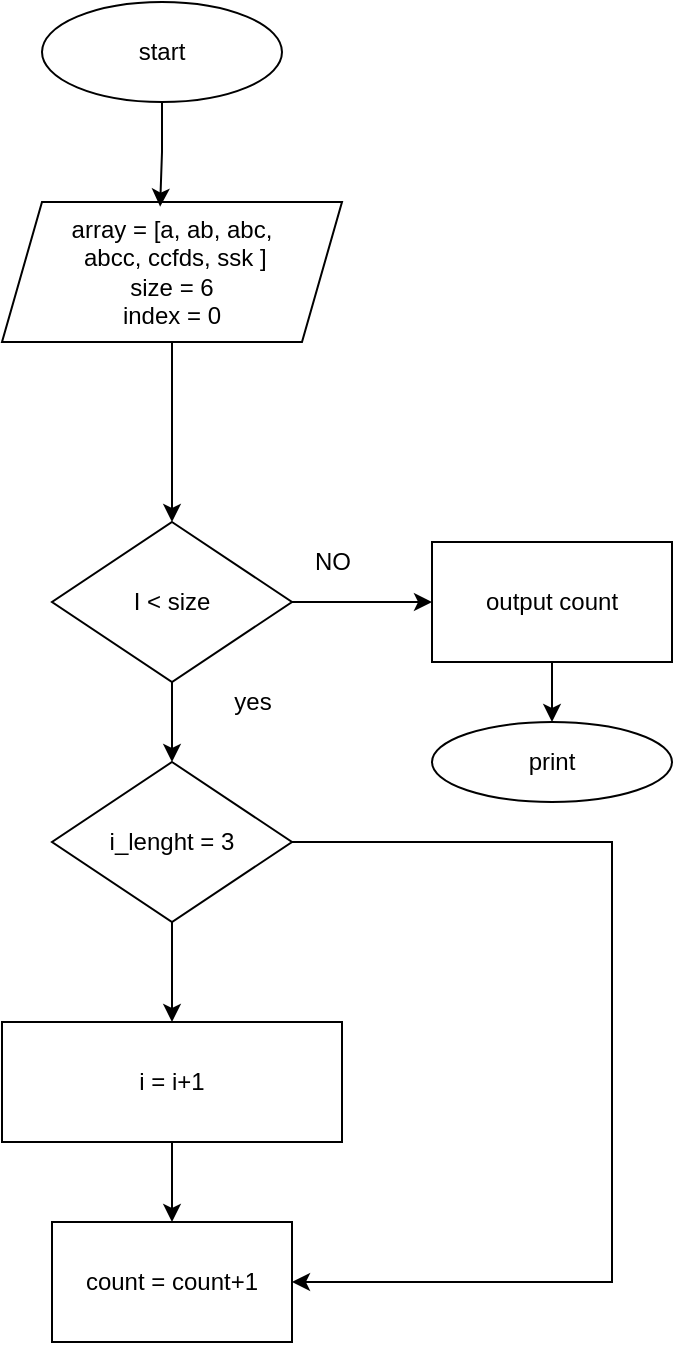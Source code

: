<mxfile version="15.7.3" type="device"><diagram id="C5RBs43oDa-KdzZeNtuy" name="Page-1"><mxGraphModel dx="1102" dy="905" grid="1" gridSize="10" guides="1" tooltips="1" connect="1" arrows="1" fold="1" page="1" pageScale="1" pageWidth="827" pageHeight="1169" math="0" shadow="0"><root><mxCell id="WIyWlLk6GJQsqaUBKTNV-0"/><mxCell id="WIyWlLk6GJQsqaUBKTNV-1" parent="WIyWlLk6GJQsqaUBKTNV-0"/><mxCell id="HMOp-HbrDqszVWRVHqOL-3" style="edgeStyle=orthogonalEdgeStyle;rounded=0;orthogonalLoop=1;jettySize=auto;html=1;exitX=0.5;exitY=1;exitDx=0;exitDy=0;entryX=0.5;entryY=0;entryDx=0;entryDy=0;" parent="WIyWlLk6GJQsqaUBKTNV-1" source="euW1eD9dbB9RveLfnbvh-2" target="euW1eD9dbB9RveLfnbvh-7" edge="1"><mxGeometry relative="1" as="geometry"/></mxCell><mxCell id="euW1eD9dbB9RveLfnbvh-2" value="array = [a, ab, abc,&lt;br&gt;&amp;nbsp;abcc, ccfds, ssk ]&lt;br&gt;size = 6&lt;br&gt;index = 0" style="shape=parallelogram;perimeter=parallelogramPerimeter;whiteSpace=wrap;html=1;fixedSize=1;" parent="WIyWlLk6GJQsqaUBKTNV-1" vertex="1"><mxGeometry x="125" y="100" width="170" height="70" as="geometry"/></mxCell><mxCell id="euW1eD9dbB9RveLfnbvh-6" style="edgeStyle=orthogonalEdgeStyle;rounded=0;orthogonalLoop=1;jettySize=auto;html=1;exitX=1;exitY=0.5;exitDx=0;exitDy=0;" parent="WIyWlLk6GJQsqaUBKTNV-1" source="euW1eD9dbB9RveLfnbvh-7" target="euW1eD9dbB9RveLfnbvh-12" edge="1"><mxGeometry relative="1" as="geometry"><mxPoint x="330" y="300" as="targetPoint"/></mxGeometry></mxCell><mxCell id="RyOCGKQj-yfsoLUKbzoP-0" style="edgeStyle=orthogonalEdgeStyle;rounded=0;orthogonalLoop=1;jettySize=auto;html=1;exitX=0.5;exitY=1;exitDx=0;exitDy=0;entryX=0.5;entryY=0;entryDx=0;entryDy=0;" edge="1" parent="WIyWlLk6GJQsqaUBKTNV-1" source="euW1eD9dbB9RveLfnbvh-7" target="euW1eD9dbB9RveLfnbvh-17"><mxGeometry relative="1" as="geometry"/></mxCell><mxCell id="euW1eD9dbB9RveLfnbvh-7" value="I &amp;lt; size" style="rhombus;whiteSpace=wrap;html=1;" parent="WIyWlLk6GJQsqaUBKTNV-1" vertex="1"><mxGeometry x="150" y="260" width="120" height="80" as="geometry"/></mxCell><mxCell id="euW1eD9dbB9RveLfnbvh-8" style="edgeStyle=orthogonalEdgeStyle;rounded=0;orthogonalLoop=1;jettySize=auto;html=1;exitX=0.5;exitY=1;exitDx=0;exitDy=0;entryX=0.5;entryY=0;entryDx=0;entryDy=0;" parent="WIyWlLk6GJQsqaUBKTNV-1" source="euW1eD9dbB9RveLfnbvh-9" target="euW1eD9dbB9RveLfnbvh-10" edge="1"><mxGeometry relative="1" as="geometry"/></mxCell><mxCell id="euW1eD9dbB9RveLfnbvh-9" value="i = i+1" style="rounded=0;whiteSpace=wrap;html=1;" parent="WIyWlLk6GJQsqaUBKTNV-1" vertex="1"><mxGeometry x="125" y="510" width="170" height="60" as="geometry"/></mxCell><mxCell id="euW1eD9dbB9RveLfnbvh-10" value="count = count+1" style="rounded=0;whiteSpace=wrap;html=1;" parent="WIyWlLk6GJQsqaUBKTNV-1" vertex="1"><mxGeometry x="150" y="610" width="120" height="60" as="geometry"/></mxCell><mxCell id="euW1eD9dbB9RveLfnbvh-11" style="edgeStyle=orthogonalEdgeStyle;rounded=0;orthogonalLoop=1;jettySize=auto;html=1;exitX=0.5;exitY=1;exitDx=0;exitDy=0;" parent="WIyWlLk6GJQsqaUBKTNV-1" source="euW1eD9dbB9RveLfnbvh-12" target="euW1eD9dbB9RveLfnbvh-13" edge="1"><mxGeometry relative="1" as="geometry"><mxPoint x="400" y="400" as="targetPoint"/></mxGeometry></mxCell><mxCell id="euW1eD9dbB9RveLfnbvh-12" value="output count" style="rounded=0;whiteSpace=wrap;html=1;" parent="WIyWlLk6GJQsqaUBKTNV-1" vertex="1"><mxGeometry x="340" y="270" width="120" height="60" as="geometry"/></mxCell><mxCell id="euW1eD9dbB9RveLfnbvh-13" value="print" style="ellipse;whiteSpace=wrap;html=1;" parent="WIyWlLk6GJQsqaUBKTNV-1" vertex="1"><mxGeometry x="340" y="360" width="120" height="40" as="geometry"/></mxCell><mxCell id="euW1eD9dbB9RveLfnbvh-14" value="NO" style="text;html=1;align=center;verticalAlign=middle;resizable=0;points=[];autosize=1;strokeColor=none;fillColor=none;" parent="WIyWlLk6GJQsqaUBKTNV-1" vertex="1"><mxGeometry x="275" y="270" width="30" height="20" as="geometry"/></mxCell><mxCell id="euW1eD9dbB9RveLfnbvh-15" value="yes" style="text;html=1;align=center;verticalAlign=middle;resizable=0;points=[];autosize=1;strokeColor=none;fillColor=none;" parent="WIyWlLk6GJQsqaUBKTNV-1" vertex="1"><mxGeometry x="235" y="340" width="30" height="20" as="geometry"/></mxCell><mxCell id="euW1eD9dbB9RveLfnbvh-16" style="edgeStyle=orthogonalEdgeStyle;rounded=0;orthogonalLoop=1;jettySize=auto;html=1;exitX=1;exitY=0.5;exitDx=0;exitDy=0;entryX=1;entryY=0.5;entryDx=0;entryDy=0;" parent="WIyWlLk6GJQsqaUBKTNV-1" source="euW1eD9dbB9RveLfnbvh-17" target="euW1eD9dbB9RveLfnbvh-10" edge="1"><mxGeometry relative="1" as="geometry"><Array as="points"><mxPoint x="430" y="420"/><mxPoint x="430" y="640"/></Array></mxGeometry></mxCell><mxCell id="HMOp-HbrDqszVWRVHqOL-2" style="edgeStyle=orthogonalEdgeStyle;rounded=0;orthogonalLoop=1;jettySize=auto;html=1;exitX=0.5;exitY=1;exitDx=0;exitDy=0;entryX=0.465;entryY=0.033;entryDx=0;entryDy=0;entryPerimeter=0;" parent="WIyWlLk6GJQsqaUBKTNV-1" source="euW1eD9dbB9RveLfnbvh-18" target="euW1eD9dbB9RveLfnbvh-2" edge="1"><mxGeometry relative="1" as="geometry"/></mxCell><mxCell id="euW1eD9dbB9RveLfnbvh-18" value="start" style="ellipse;whiteSpace=wrap;html=1;" parent="WIyWlLk6GJQsqaUBKTNV-1" vertex="1"><mxGeometry x="145" width="120" height="50" as="geometry"/></mxCell><mxCell id="HMOp-HbrDqszVWRVHqOL-1" style="edgeStyle=orthogonalEdgeStyle;rounded=0;orthogonalLoop=1;jettySize=auto;html=1;exitX=0.5;exitY=1;exitDx=0;exitDy=0;entryX=0.5;entryY=0;entryDx=0;entryDy=0;" parent="WIyWlLk6GJQsqaUBKTNV-1" source="euW1eD9dbB9RveLfnbvh-17" target="euW1eD9dbB9RveLfnbvh-9" edge="1"><mxGeometry relative="1" as="geometry"/></mxCell><mxCell id="euW1eD9dbB9RveLfnbvh-17" value="i_lenght = 3" style="rhombus;whiteSpace=wrap;html=1;" parent="WIyWlLk6GJQsqaUBKTNV-1" vertex="1"><mxGeometry x="150" y="380" width="120" height="80" as="geometry"/></mxCell></root></mxGraphModel></diagram></mxfile>